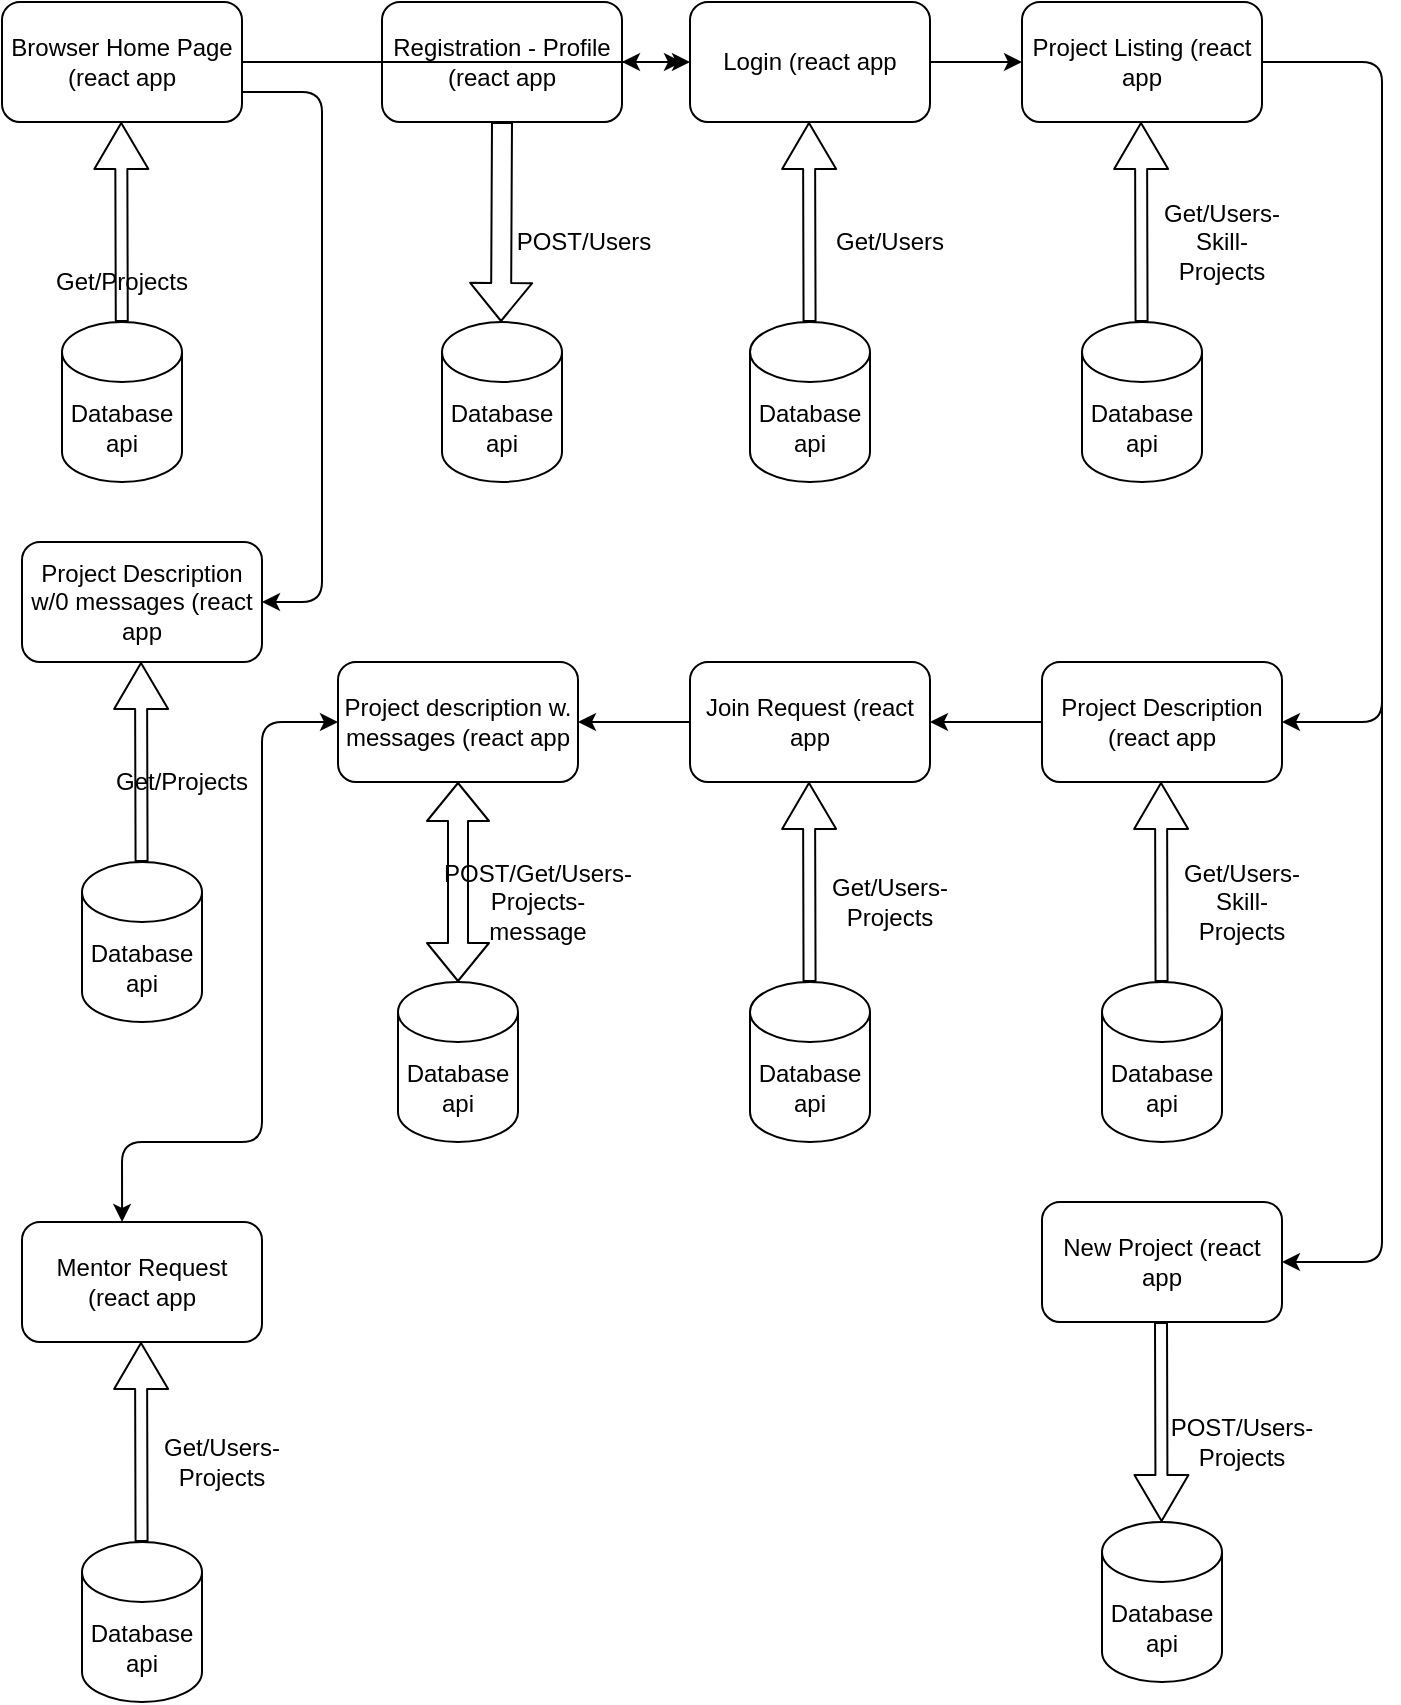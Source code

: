<mxfile version="14.7.6" type="github">
  <diagram id="C5RBs43oDa-KdzZeNtuy" name="Page-1">
    <mxGraphModel dx="1326" dy="666" grid="1" gridSize="10" guides="1" tooltips="1" connect="1" arrows="1" fold="1" page="1" pageScale="1" pageWidth="827" pageHeight="1169" math="0" shadow="0">
      <root>
        <mxCell id="WIyWlLk6GJQsqaUBKTNV-0" />
        <mxCell id="WIyWlLk6GJQsqaUBKTNV-1" parent="WIyWlLk6GJQsqaUBKTNV-0" />
        <mxCell id="SPJmeu38JArN2D9jmiuA-0" value="Browser Home Page&lt;br&gt;(react app" style="rounded=1;whiteSpace=wrap;html=1;" vertex="1" parent="WIyWlLk6GJQsqaUBKTNV-1">
          <mxGeometry x="70" y="110" width="120" height="60" as="geometry" />
        </mxCell>
        <mxCell id="SPJmeu38JArN2D9jmiuA-1" value="" style="shape=flexArrow;endArrow=classic;html=1;width=6;endSize=7.33;" edge="1" parent="WIyWlLk6GJQsqaUBKTNV-1" source="SPJmeu38JArN2D9jmiuA-3">
          <mxGeometry width="50" height="50" relative="1" as="geometry">
            <mxPoint x="129.5" y="210" as="sourcePoint" />
            <mxPoint x="129.611" y="170" as="targetPoint" />
          </mxGeometry>
        </mxCell>
        <mxCell id="SPJmeu38JArN2D9jmiuA-3" value="Database&lt;br&gt;api" style="shape=cylinder3;whiteSpace=wrap;html=1;boundedLbl=1;backgroundOutline=1;size=15;" vertex="1" parent="WIyWlLk6GJQsqaUBKTNV-1">
          <mxGeometry x="100" y="270" width="60" height="80" as="geometry" />
        </mxCell>
        <mxCell id="SPJmeu38JArN2D9jmiuA-4" value="Get/Projects" style="text;html=1;strokeColor=none;fillColor=none;align=center;verticalAlign=middle;whiteSpace=wrap;rounded=0;" vertex="1" parent="WIyWlLk6GJQsqaUBKTNV-1">
          <mxGeometry x="109.5" y="240" width="40" height="20" as="geometry" />
        </mxCell>
        <mxCell id="SPJmeu38JArN2D9jmiuA-5" value="Registration - Profile&lt;br&gt;(react app" style="rounded=1;whiteSpace=wrap;html=1;" vertex="1" parent="WIyWlLk6GJQsqaUBKTNV-1">
          <mxGeometry x="260" y="110" width="120" height="60" as="geometry" />
        </mxCell>
        <mxCell id="SPJmeu38JArN2D9jmiuA-7" value="Database&lt;br&gt;api" style="shape=cylinder3;whiteSpace=wrap;html=1;boundedLbl=1;backgroundOutline=1;size=15;" vertex="1" parent="WIyWlLk6GJQsqaUBKTNV-1">
          <mxGeometry x="290" y="270" width="60" height="80" as="geometry" />
        </mxCell>
        <mxCell id="SPJmeu38JArN2D9jmiuA-8" value="POST/Users" style="text;html=1;strokeColor=none;fillColor=none;align=center;verticalAlign=middle;whiteSpace=wrap;rounded=0;" vertex="1" parent="WIyWlLk6GJQsqaUBKTNV-1">
          <mxGeometry x="341" y="220" width="40" height="20" as="geometry" />
        </mxCell>
        <mxCell id="SPJmeu38JArN2D9jmiuA-10" value="" style="endArrow=classic;html=1;exitX=1;exitY=0.5;exitDx=0;exitDy=0;entryX=0;entryY=0.5;entryDx=0;entryDy=0;" edge="1" parent="WIyWlLk6GJQsqaUBKTNV-1" source="SPJmeu38JArN2D9jmiuA-0" target="SPJmeu38JArN2D9jmiuA-13">
          <mxGeometry width="50" height="50" relative="1" as="geometry">
            <mxPoint x="210" y="190" as="sourcePoint" />
            <mxPoint x="260" y="140" as="targetPoint" />
          </mxGeometry>
        </mxCell>
        <mxCell id="SPJmeu38JArN2D9jmiuA-12" value="" style="shape=flexArrow;endArrow=classic;html=1;" edge="1" parent="WIyWlLk6GJQsqaUBKTNV-1">
          <mxGeometry width="50" height="50" relative="1" as="geometry">
            <mxPoint x="320" y="170" as="sourcePoint" />
            <mxPoint x="319.5" y="270" as="targetPoint" />
          </mxGeometry>
        </mxCell>
        <mxCell id="SPJmeu38JArN2D9jmiuA-13" value="Login (react app" style="rounded=1;whiteSpace=wrap;html=1;" vertex="1" parent="WIyWlLk6GJQsqaUBKTNV-1">
          <mxGeometry x="414" y="110" width="120" height="60" as="geometry" />
        </mxCell>
        <mxCell id="SPJmeu38JArN2D9jmiuA-14" value="Database&lt;br&gt;api" style="shape=cylinder3;whiteSpace=wrap;html=1;boundedLbl=1;backgroundOutline=1;size=15;" vertex="1" parent="WIyWlLk6GJQsqaUBKTNV-1">
          <mxGeometry x="444" y="270" width="60" height="80" as="geometry" />
        </mxCell>
        <mxCell id="SPJmeu38JArN2D9jmiuA-15" value="Get/Users" style="text;html=1;strokeColor=none;fillColor=none;align=center;verticalAlign=middle;whiteSpace=wrap;rounded=0;" vertex="1" parent="WIyWlLk6GJQsqaUBKTNV-1">
          <mxGeometry x="494" y="220" width="40" height="20" as="geometry" />
        </mxCell>
        <mxCell id="SPJmeu38JArN2D9jmiuA-19" value="" style="shape=flexArrow;endArrow=classic;html=1;width=6;endSize=7.33;" edge="1" parent="WIyWlLk6GJQsqaUBKTNV-1">
          <mxGeometry width="50" height="50" relative="1" as="geometry">
            <mxPoint x="473.779" y="270" as="sourcePoint" />
            <mxPoint x="473.501" y="170" as="targetPoint" />
          </mxGeometry>
        </mxCell>
        <mxCell id="SPJmeu38JArN2D9jmiuA-21" value="" style="endArrow=classic;startArrow=classic;html=1;exitX=1;exitY=0.5;exitDx=0;exitDy=0;" edge="1" parent="WIyWlLk6GJQsqaUBKTNV-1" source="SPJmeu38JArN2D9jmiuA-5">
          <mxGeometry width="50" height="50" relative="1" as="geometry">
            <mxPoint x="370" y="210" as="sourcePoint" />
            <mxPoint x="410" y="140" as="targetPoint" />
          </mxGeometry>
        </mxCell>
        <mxCell id="SPJmeu38JArN2D9jmiuA-22" value="Project Listing (react app" style="rounded=1;whiteSpace=wrap;html=1;" vertex="1" parent="WIyWlLk6GJQsqaUBKTNV-1">
          <mxGeometry x="580" y="110" width="120" height="60" as="geometry" />
        </mxCell>
        <mxCell id="SPJmeu38JArN2D9jmiuA-23" value="Database&lt;br&gt;api" style="shape=cylinder3;whiteSpace=wrap;html=1;boundedLbl=1;backgroundOutline=1;size=15;" vertex="1" parent="WIyWlLk6GJQsqaUBKTNV-1">
          <mxGeometry x="610" y="270" width="60" height="80" as="geometry" />
        </mxCell>
        <mxCell id="SPJmeu38JArN2D9jmiuA-24" value="Get/Users-Skill-Projects" style="text;html=1;strokeColor=none;fillColor=none;align=center;verticalAlign=middle;whiteSpace=wrap;rounded=0;" vertex="1" parent="WIyWlLk6GJQsqaUBKTNV-1">
          <mxGeometry x="660" y="220" width="40" height="20" as="geometry" />
        </mxCell>
        <mxCell id="SPJmeu38JArN2D9jmiuA-25" value="" style="shape=flexArrow;endArrow=classic;html=1;width=6;endSize=7.33;" edge="1" parent="WIyWlLk6GJQsqaUBKTNV-1">
          <mxGeometry width="50" height="50" relative="1" as="geometry">
            <mxPoint x="639.779" y="270" as="sourcePoint" />
            <mxPoint x="639.501" y="170" as="targetPoint" />
          </mxGeometry>
        </mxCell>
        <mxCell id="SPJmeu38JArN2D9jmiuA-26" value="" style="endArrow=classic;html=1;exitX=1;exitY=0.5;exitDx=0;exitDy=0;entryX=0;entryY=0.5;entryDx=0;entryDy=0;" edge="1" parent="WIyWlLk6GJQsqaUBKTNV-1" source="SPJmeu38JArN2D9jmiuA-13" target="SPJmeu38JArN2D9jmiuA-22">
          <mxGeometry width="50" height="50" relative="1" as="geometry">
            <mxPoint x="530" y="170" as="sourcePoint" />
            <mxPoint x="580" y="120" as="targetPoint" />
          </mxGeometry>
        </mxCell>
        <mxCell id="SPJmeu38JArN2D9jmiuA-27" value="Project Description (react app" style="rounded=1;whiteSpace=wrap;html=1;" vertex="1" parent="WIyWlLk6GJQsqaUBKTNV-1">
          <mxGeometry x="590" y="440" width="120" height="60" as="geometry" />
        </mxCell>
        <mxCell id="SPJmeu38JArN2D9jmiuA-28" value="Database&lt;br&gt;api" style="shape=cylinder3;whiteSpace=wrap;html=1;boundedLbl=1;backgroundOutline=1;size=15;" vertex="1" parent="WIyWlLk6GJQsqaUBKTNV-1">
          <mxGeometry x="620" y="600" width="60" height="80" as="geometry" />
        </mxCell>
        <mxCell id="SPJmeu38JArN2D9jmiuA-29" value="Get/Users-Skill-Projects" style="text;html=1;strokeColor=none;fillColor=none;align=center;verticalAlign=middle;whiteSpace=wrap;rounded=0;" vertex="1" parent="WIyWlLk6GJQsqaUBKTNV-1">
          <mxGeometry x="670" y="550" width="40" height="20" as="geometry" />
        </mxCell>
        <mxCell id="SPJmeu38JArN2D9jmiuA-30" value="" style="shape=flexArrow;endArrow=classic;html=1;width=6;endSize=7.33;" edge="1" parent="WIyWlLk6GJQsqaUBKTNV-1">
          <mxGeometry width="50" height="50" relative="1" as="geometry">
            <mxPoint x="649.779" y="600" as="sourcePoint" />
            <mxPoint x="649.501" y="500" as="targetPoint" />
          </mxGeometry>
        </mxCell>
        <mxCell id="SPJmeu38JArN2D9jmiuA-31" value="" style="endArrow=classic;html=1;entryX=1;entryY=0.5;entryDx=0;entryDy=0;" edge="1" parent="WIyWlLk6GJQsqaUBKTNV-1" target="SPJmeu38JArN2D9jmiuA-27">
          <mxGeometry width="50" height="50" relative="1" as="geometry">
            <mxPoint x="700" y="140" as="sourcePoint" />
            <mxPoint x="760" y="460" as="targetPoint" />
            <Array as="points">
              <mxPoint x="760" y="140" />
              <mxPoint x="760" y="470" />
            </Array>
          </mxGeometry>
        </mxCell>
        <mxCell id="SPJmeu38JArN2D9jmiuA-32" value="" style="endArrow=classic;html=1;exitX=1;exitY=0.75;exitDx=0;exitDy=0;entryX=1;entryY=0.5;entryDx=0;entryDy=0;" edge="1" parent="WIyWlLk6GJQsqaUBKTNV-1" source="SPJmeu38JArN2D9jmiuA-0" target="SPJmeu38JArN2D9jmiuA-33">
          <mxGeometry width="50" height="50" relative="1" as="geometry">
            <mxPoint x="390" y="390" as="sourcePoint" />
            <mxPoint x="440" y="340" as="targetPoint" />
            <Array as="points">
              <mxPoint x="230" y="155" />
              <mxPoint x="230" y="360" />
              <mxPoint x="230" y="410" />
            </Array>
          </mxGeometry>
        </mxCell>
        <mxCell id="SPJmeu38JArN2D9jmiuA-33" value="Project Description w/0 messages (react app" style="rounded=1;whiteSpace=wrap;html=1;" vertex="1" parent="WIyWlLk6GJQsqaUBKTNV-1">
          <mxGeometry x="80" y="380" width="120" height="60" as="geometry" />
        </mxCell>
        <mxCell id="SPJmeu38JArN2D9jmiuA-34" value="Database&lt;br&gt;api" style="shape=cylinder3;whiteSpace=wrap;html=1;boundedLbl=1;backgroundOutline=1;size=15;" vertex="1" parent="WIyWlLk6GJQsqaUBKTNV-1">
          <mxGeometry x="110" y="540" width="60" height="80" as="geometry" />
        </mxCell>
        <mxCell id="SPJmeu38JArN2D9jmiuA-36" value="" style="shape=flexArrow;endArrow=classic;html=1;width=6;endSize=7.33;" edge="1" parent="WIyWlLk6GJQsqaUBKTNV-1">
          <mxGeometry width="50" height="50" relative="1" as="geometry">
            <mxPoint x="139.779" y="540" as="sourcePoint" />
            <mxPoint x="139.501" y="440" as="targetPoint" />
          </mxGeometry>
        </mxCell>
        <mxCell id="SPJmeu38JArN2D9jmiuA-41" value="Get/Projects" style="text;html=1;strokeColor=none;fillColor=none;align=center;verticalAlign=middle;whiteSpace=wrap;rounded=0;" vertex="1" parent="WIyWlLk6GJQsqaUBKTNV-1">
          <mxGeometry x="140" y="490" width="40" height="20" as="geometry" />
        </mxCell>
        <mxCell id="SPJmeu38JArN2D9jmiuA-42" value="Join Request (react app" style="rounded=1;whiteSpace=wrap;html=1;" vertex="1" parent="WIyWlLk6GJQsqaUBKTNV-1">
          <mxGeometry x="414" y="440" width="120" height="60" as="geometry" />
        </mxCell>
        <mxCell id="SPJmeu38JArN2D9jmiuA-43" value="Database&lt;br&gt;api" style="shape=cylinder3;whiteSpace=wrap;html=1;boundedLbl=1;backgroundOutline=1;size=15;" vertex="1" parent="WIyWlLk6GJQsqaUBKTNV-1">
          <mxGeometry x="444" y="600" width="60" height="80" as="geometry" />
        </mxCell>
        <mxCell id="SPJmeu38JArN2D9jmiuA-44" value="Get/Users-Projects" style="text;html=1;strokeColor=none;fillColor=none;align=center;verticalAlign=middle;whiteSpace=wrap;rounded=0;" vertex="1" parent="WIyWlLk6GJQsqaUBKTNV-1">
          <mxGeometry x="494" y="550" width="40" height="20" as="geometry" />
        </mxCell>
        <mxCell id="SPJmeu38JArN2D9jmiuA-45" value="" style="shape=flexArrow;endArrow=classic;html=1;width=6;endSize=7.33;" edge="1" parent="WIyWlLk6GJQsqaUBKTNV-1">
          <mxGeometry width="50" height="50" relative="1" as="geometry">
            <mxPoint x="473.779" y="600" as="sourcePoint" />
            <mxPoint x="473.501" y="500" as="targetPoint" />
          </mxGeometry>
        </mxCell>
        <mxCell id="SPJmeu38JArN2D9jmiuA-46" value="" style="endArrow=classic;html=1;entryX=1;entryY=0.5;entryDx=0;entryDy=0;" edge="1" parent="WIyWlLk6GJQsqaUBKTNV-1" source="SPJmeu38JArN2D9jmiuA-27" target="SPJmeu38JArN2D9jmiuA-42">
          <mxGeometry width="50" height="50" relative="1" as="geometry">
            <mxPoint x="534" y="440" as="sourcePoint" />
            <mxPoint x="484" y="490" as="targetPoint" />
          </mxGeometry>
        </mxCell>
        <mxCell id="SPJmeu38JArN2D9jmiuA-50" value="Project description w. messages (react app" style="rounded=1;whiteSpace=wrap;html=1;" vertex="1" parent="WIyWlLk6GJQsqaUBKTNV-1">
          <mxGeometry x="238" y="440" width="120" height="60" as="geometry" />
        </mxCell>
        <mxCell id="SPJmeu38JArN2D9jmiuA-51" value="Database&lt;br&gt;api" style="shape=cylinder3;whiteSpace=wrap;html=1;boundedLbl=1;backgroundOutline=1;size=15;" vertex="1" parent="WIyWlLk6GJQsqaUBKTNV-1">
          <mxGeometry x="268" y="600" width="60" height="80" as="geometry" />
        </mxCell>
        <mxCell id="SPJmeu38JArN2D9jmiuA-52" value="POST/Get/Users-Projects-message" style="text;html=1;strokeColor=none;fillColor=none;align=center;verticalAlign=middle;whiteSpace=wrap;rounded=0;" vertex="1" parent="WIyWlLk6GJQsqaUBKTNV-1">
          <mxGeometry x="318" y="550" width="40" height="20" as="geometry" />
        </mxCell>
        <mxCell id="SPJmeu38JArN2D9jmiuA-54" value="" style="endArrow=classic;html=1;entryX=1;entryY=0.5;entryDx=0;entryDy=0;" edge="1" parent="WIyWlLk6GJQsqaUBKTNV-1" target="SPJmeu38JArN2D9jmiuA-50">
          <mxGeometry width="50" height="50" relative="1" as="geometry">
            <mxPoint x="414" y="470" as="sourcePoint" />
            <mxPoint x="308" y="490" as="targetPoint" />
          </mxGeometry>
        </mxCell>
        <mxCell id="SPJmeu38JArN2D9jmiuA-55" value="Mentor Request (react app" style="rounded=1;whiteSpace=wrap;html=1;" vertex="1" parent="WIyWlLk6GJQsqaUBKTNV-1">
          <mxGeometry x="80" y="720" width="120" height="60" as="geometry" />
        </mxCell>
        <mxCell id="SPJmeu38JArN2D9jmiuA-56" value="Database&lt;br&gt;api" style="shape=cylinder3;whiteSpace=wrap;html=1;boundedLbl=1;backgroundOutline=1;size=15;" vertex="1" parent="WIyWlLk6GJQsqaUBKTNV-1">
          <mxGeometry x="110" y="880" width="60" height="80" as="geometry" />
        </mxCell>
        <mxCell id="SPJmeu38JArN2D9jmiuA-57" value="Get/Users-Projects" style="text;html=1;strokeColor=none;fillColor=none;align=center;verticalAlign=middle;whiteSpace=wrap;rounded=0;" vertex="1" parent="WIyWlLk6GJQsqaUBKTNV-1">
          <mxGeometry x="160" y="830" width="40" height="20" as="geometry" />
        </mxCell>
        <mxCell id="SPJmeu38JArN2D9jmiuA-58" value="" style="shape=flexArrow;endArrow=classic;html=1;width=6;endSize=7.33;" edge="1" parent="WIyWlLk6GJQsqaUBKTNV-1">
          <mxGeometry width="50" height="50" relative="1" as="geometry">
            <mxPoint x="139.779" y="880" as="sourcePoint" />
            <mxPoint x="139.501" y="780" as="targetPoint" />
          </mxGeometry>
        </mxCell>
        <mxCell id="SPJmeu38JArN2D9jmiuA-65" value="" style="endArrow=classic;startArrow=classic;html=1;exitX=0.417;exitY=0;exitDx=0;exitDy=0;exitPerimeter=0;entryX=0;entryY=0.5;entryDx=0;entryDy=0;" edge="1" parent="WIyWlLk6GJQsqaUBKTNV-1" source="SPJmeu38JArN2D9jmiuA-55" target="SPJmeu38JArN2D9jmiuA-50">
          <mxGeometry width="50" height="50" relative="1" as="geometry">
            <mxPoint x="390" y="710" as="sourcePoint" />
            <mxPoint x="440" y="660" as="targetPoint" />
            <Array as="points">
              <mxPoint x="130" y="680" />
              <mxPoint x="200" y="680" />
              <mxPoint x="200" y="470" />
            </Array>
          </mxGeometry>
        </mxCell>
        <mxCell id="SPJmeu38JArN2D9jmiuA-67" value="" style="shape=flexArrow;endArrow=classic;startArrow=classic;html=1;entryX=0.5;entryY=1;entryDx=0;entryDy=0;" edge="1" parent="WIyWlLk6GJQsqaUBKTNV-1" source="SPJmeu38JArN2D9jmiuA-51" target="SPJmeu38JArN2D9jmiuA-50">
          <mxGeometry width="100" height="100" relative="1" as="geometry">
            <mxPoint x="360" y="680" as="sourcePoint" />
            <mxPoint x="460" y="580" as="targetPoint" />
          </mxGeometry>
        </mxCell>
        <mxCell id="SPJmeu38JArN2D9jmiuA-68" value="New Project (react app" style="rounded=1;whiteSpace=wrap;html=1;" vertex="1" parent="WIyWlLk6GJQsqaUBKTNV-1">
          <mxGeometry x="590" y="710" width="120" height="60" as="geometry" />
        </mxCell>
        <mxCell id="SPJmeu38JArN2D9jmiuA-69" value="Database&lt;br&gt;api" style="shape=cylinder3;whiteSpace=wrap;html=1;boundedLbl=1;backgroundOutline=1;size=15;" vertex="1" parent="WIyWlLk6GJQsqaUBKTNV-1">
          <mxGeometry x="620" y="870" width="60" height="80" as="geometry" />
        </mxCell>
        <mxCell id="SPJmeu38JArN2D9jmiuA-70" value="POST/Users-Projects" style="text;html=1;strokeColor=none;fillColor=none;align=center;verticalAlign=middle;whiteSpace=wrap;rounded=0;" vertex="1" parent="WIyWlLk6GJQsqaUBKTNV-1">
          <mxGeometry x="670" y="820" width="40" height="20" as="geometry" />
        </mxCell>
        <mxCell id="SPJmeu38JArN2D9jmiuA-71" value="" style="shape=flexArrow;endArrow=classic;html=1;width=6;endSize=7.33;" edge="1" parent="WIyWlLk6GJQsqaUBKTNV-1">
          <mxGeometry width="50" height="50" relative="1" as="geometry">
            <mxPoint x="649.501" y="770" as="sourcePoint" />
            <mxPoint x="649.779" y="870" as="targetPoint" />
          </mxGeometry>
        </mxCell>
        <mxCell id="SPJmeu38JArN2D9jmiuA-73" value="" style="endArrow=classic;html=1;entryX=1;entryY=0.5;entryDx=0;entryDy=0;" edge="1" parent="WIyWlLk6GJQsqaUBKTNV-1" target="SPJmeu38JArN2D9jmiuA-68">
          <mxGeometry width="50" height="50" relative="1" as="geometry">
            <mxPoint x="760" y="460" as="sourcePoint" />
            <mxPoint x="440" y="490" as="targetPoint" />
            <Array as="points">
              <mxPoint x="760" y="740" />
            </Array>
          </mxGeometry>
        </mxCell>
      </root>
    </mxGraphModel>
  </diagram>
</mxfile>
